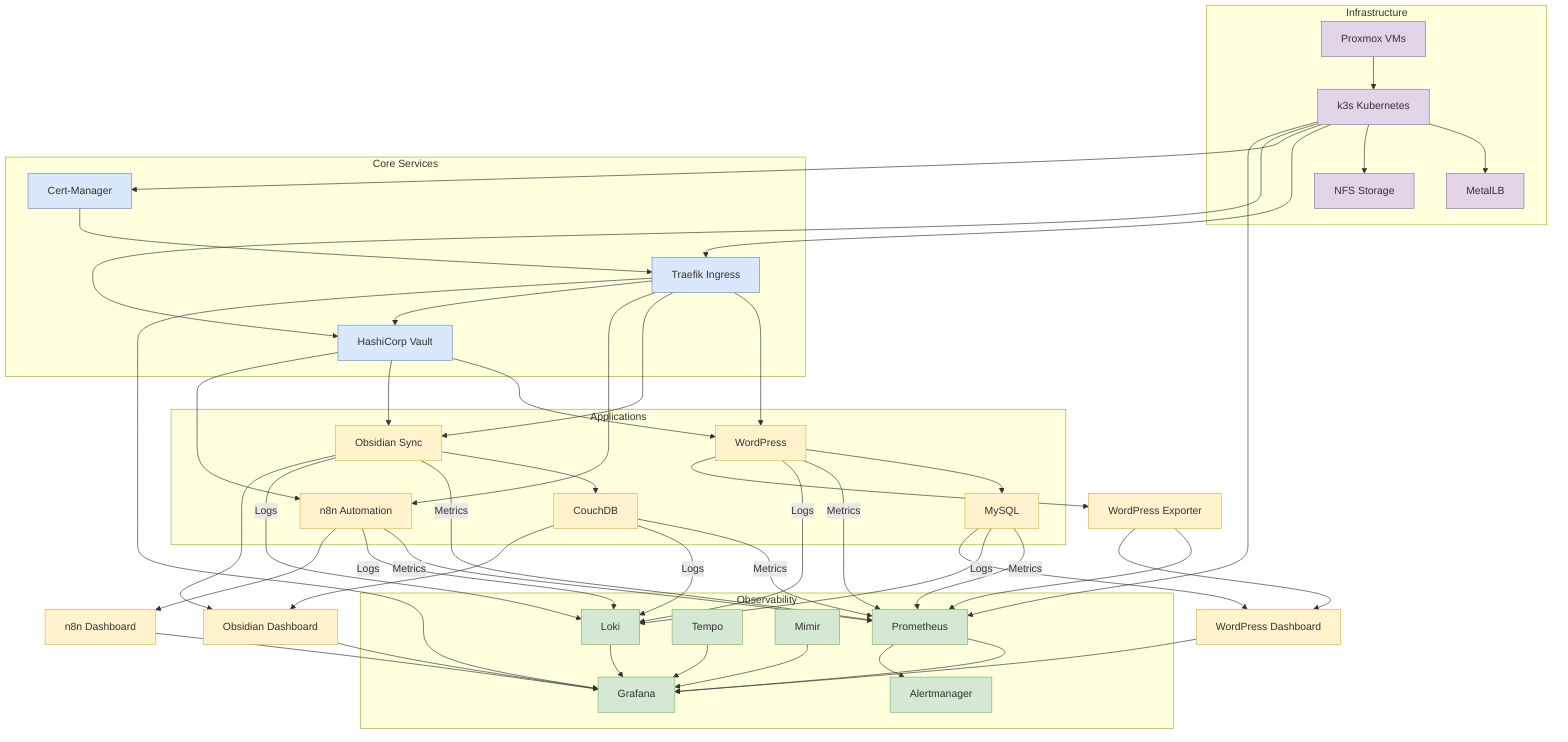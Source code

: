graph TD
    %% Infrastructure layer
    subgraph "Infrastructure"
        PROXMOX["Proxmox VMs"]
        K3S["k3s Kubernetes"]
        METALLB["MetalLB"]
        NFS["NFS Storage"]
    end
    
    PROXMOX --> K3S
    K3S --> METALLB
    K3S --> NFS
    
    %% Core Services
    subgraph "Core Services"
        TRAEFIK["Traefik Ingress"]
        CERTMGR["Cert-Manager"]
        VAULT["HashiCorp Vault"]
    end
    
    K3S --> TRAEFIK
    K3S --> CERTMGR
    K3S --> VAULT
    
    %% Monitoring Stack
    subgraph "Observability"
        PROM["Prometheus"]
        GRAFANA["Grafana"]
        LOKI["Loki"]
        TEMPO["Tempo"]
        MIMIR["Mimir"]
        ALERTMGR["Alertmanager"]
    end
    
    K3S --> PROM
    PROM --> GRAFANA
    PROM --> ALERTMGR
    LOKI --> GRAFANA
    TEMPO --> GRAFANA
    MIMIR --> GRAFANA
    
    %% Applications
    subgraph "Applications"
        WP["WordPress"]
        MYSQL["MySQL"]
        OBSIDIAN["Obsidian Sync"]
        COUCHDB["CouchDB"]
        N8N["n8n Automation"]
    end
    
    %% Connections
    WP --> MYSQL
    OBSIDIAN --> COUCHDB
    
    %% Monitoring connections
    WP --> |Metrics| PROM
    MYSQL --> |Metrics| PROM
    OBSIDIAN --> |Metrics| PROM
    COUCHDB --> |Metrics| PROM
    N8N --> |Metrics| PROM
    
    %% Ingress connections
    TRAEFIK --> WP
    TRAEFIK --> OBSIDIAN
    TRAEFIK --> N8N
    TRAEFIK --> VAULT
    TRAEFIK --> GRAFANA
    
    %% Cert manager
    CERTMGR --> TRAEFIK
    
    %% Security
    VAULT --> WP
    VAULT --> OBSIDIAN
    VAULT --> N8N
    
    %% Logging
    WP --> |Logs| LOKI
    MYSQL --> |Logs| LOKI
    OBSIDIAN --> |Logs| LOKI
    COUCHDB --> |Logs| LOKI
    N8N --> |Logs| LOKI
    
    %% Custom monitoring
    WPEXP["WordPress Exporter"] --> PROM
    WP --> WPEXP
    
    %% Dashboards
    WPDASH["WordPress Dashboard"]
    OBSDASH["Obsidian Dashboard"]
    N8NDASH["n8n Dashboard"]
    
    WPEXP --> WPDASH
    MYSQL --> WPDASH
    OBSIDIAN --> OBSDASH
    COUCHDB --> OBSDASH
    N8N --> N8NDASH
    
    WPDASH --> GRAFANA
    OBSDASH --> GRAFANA
    N8NDASH --> GRAFANA

classDef infrastructure fill:#e1d5e7,stroke:#9673a6;
classDef core fill:#dae8fc,stroke:#6c8ebf;
classDef observability fill:#d5e8d4,stroke:#82b366;
classDef applications fill:#fff2cc,stroke:#d6b656;

class PROXMOX,K3S,METALLB,NFS infrastructure;
class TRAEFIK,CERTMGR,VAULT core;
class PROM,GRAFANA,LOKI,TEMPO,MIMIR,ALERTMGR observability;
class WP,MYSQL,OBSIDIAN,COUCHDB,N8N,WPEXP,WPDASH,OBSDASH,N8NDASH applications;